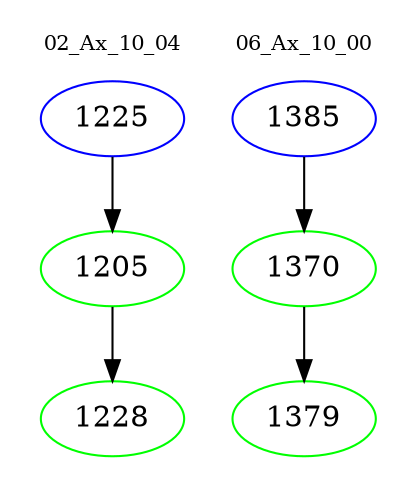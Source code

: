 digraph{
subgraph cluster_0 {
color = white
label = "02_Ax_10_04";
fontsize=10;
T0_1225 [label="1225", color="blue"]
T0_1225 -> T0_1205 [color="black"]
T0_1205 [label="1205", color="green"]
T0_1205 -> T0_1228 [color="black"]
T0_1228 [label="1228", color="green"]
}
subgraph cluster_1 {
color = white
label = "06_Ax_10_00";
fontsize=10;
T1_1385 [label="1385", color="blue"]
T1_1385 -> T1_1370 [color="black"]
T1_1370 [label="1370", color="green"]
T1_1370 -> T1_1379 [color="black"]
T1_1379 [label="1379", color="green"]
}
}
